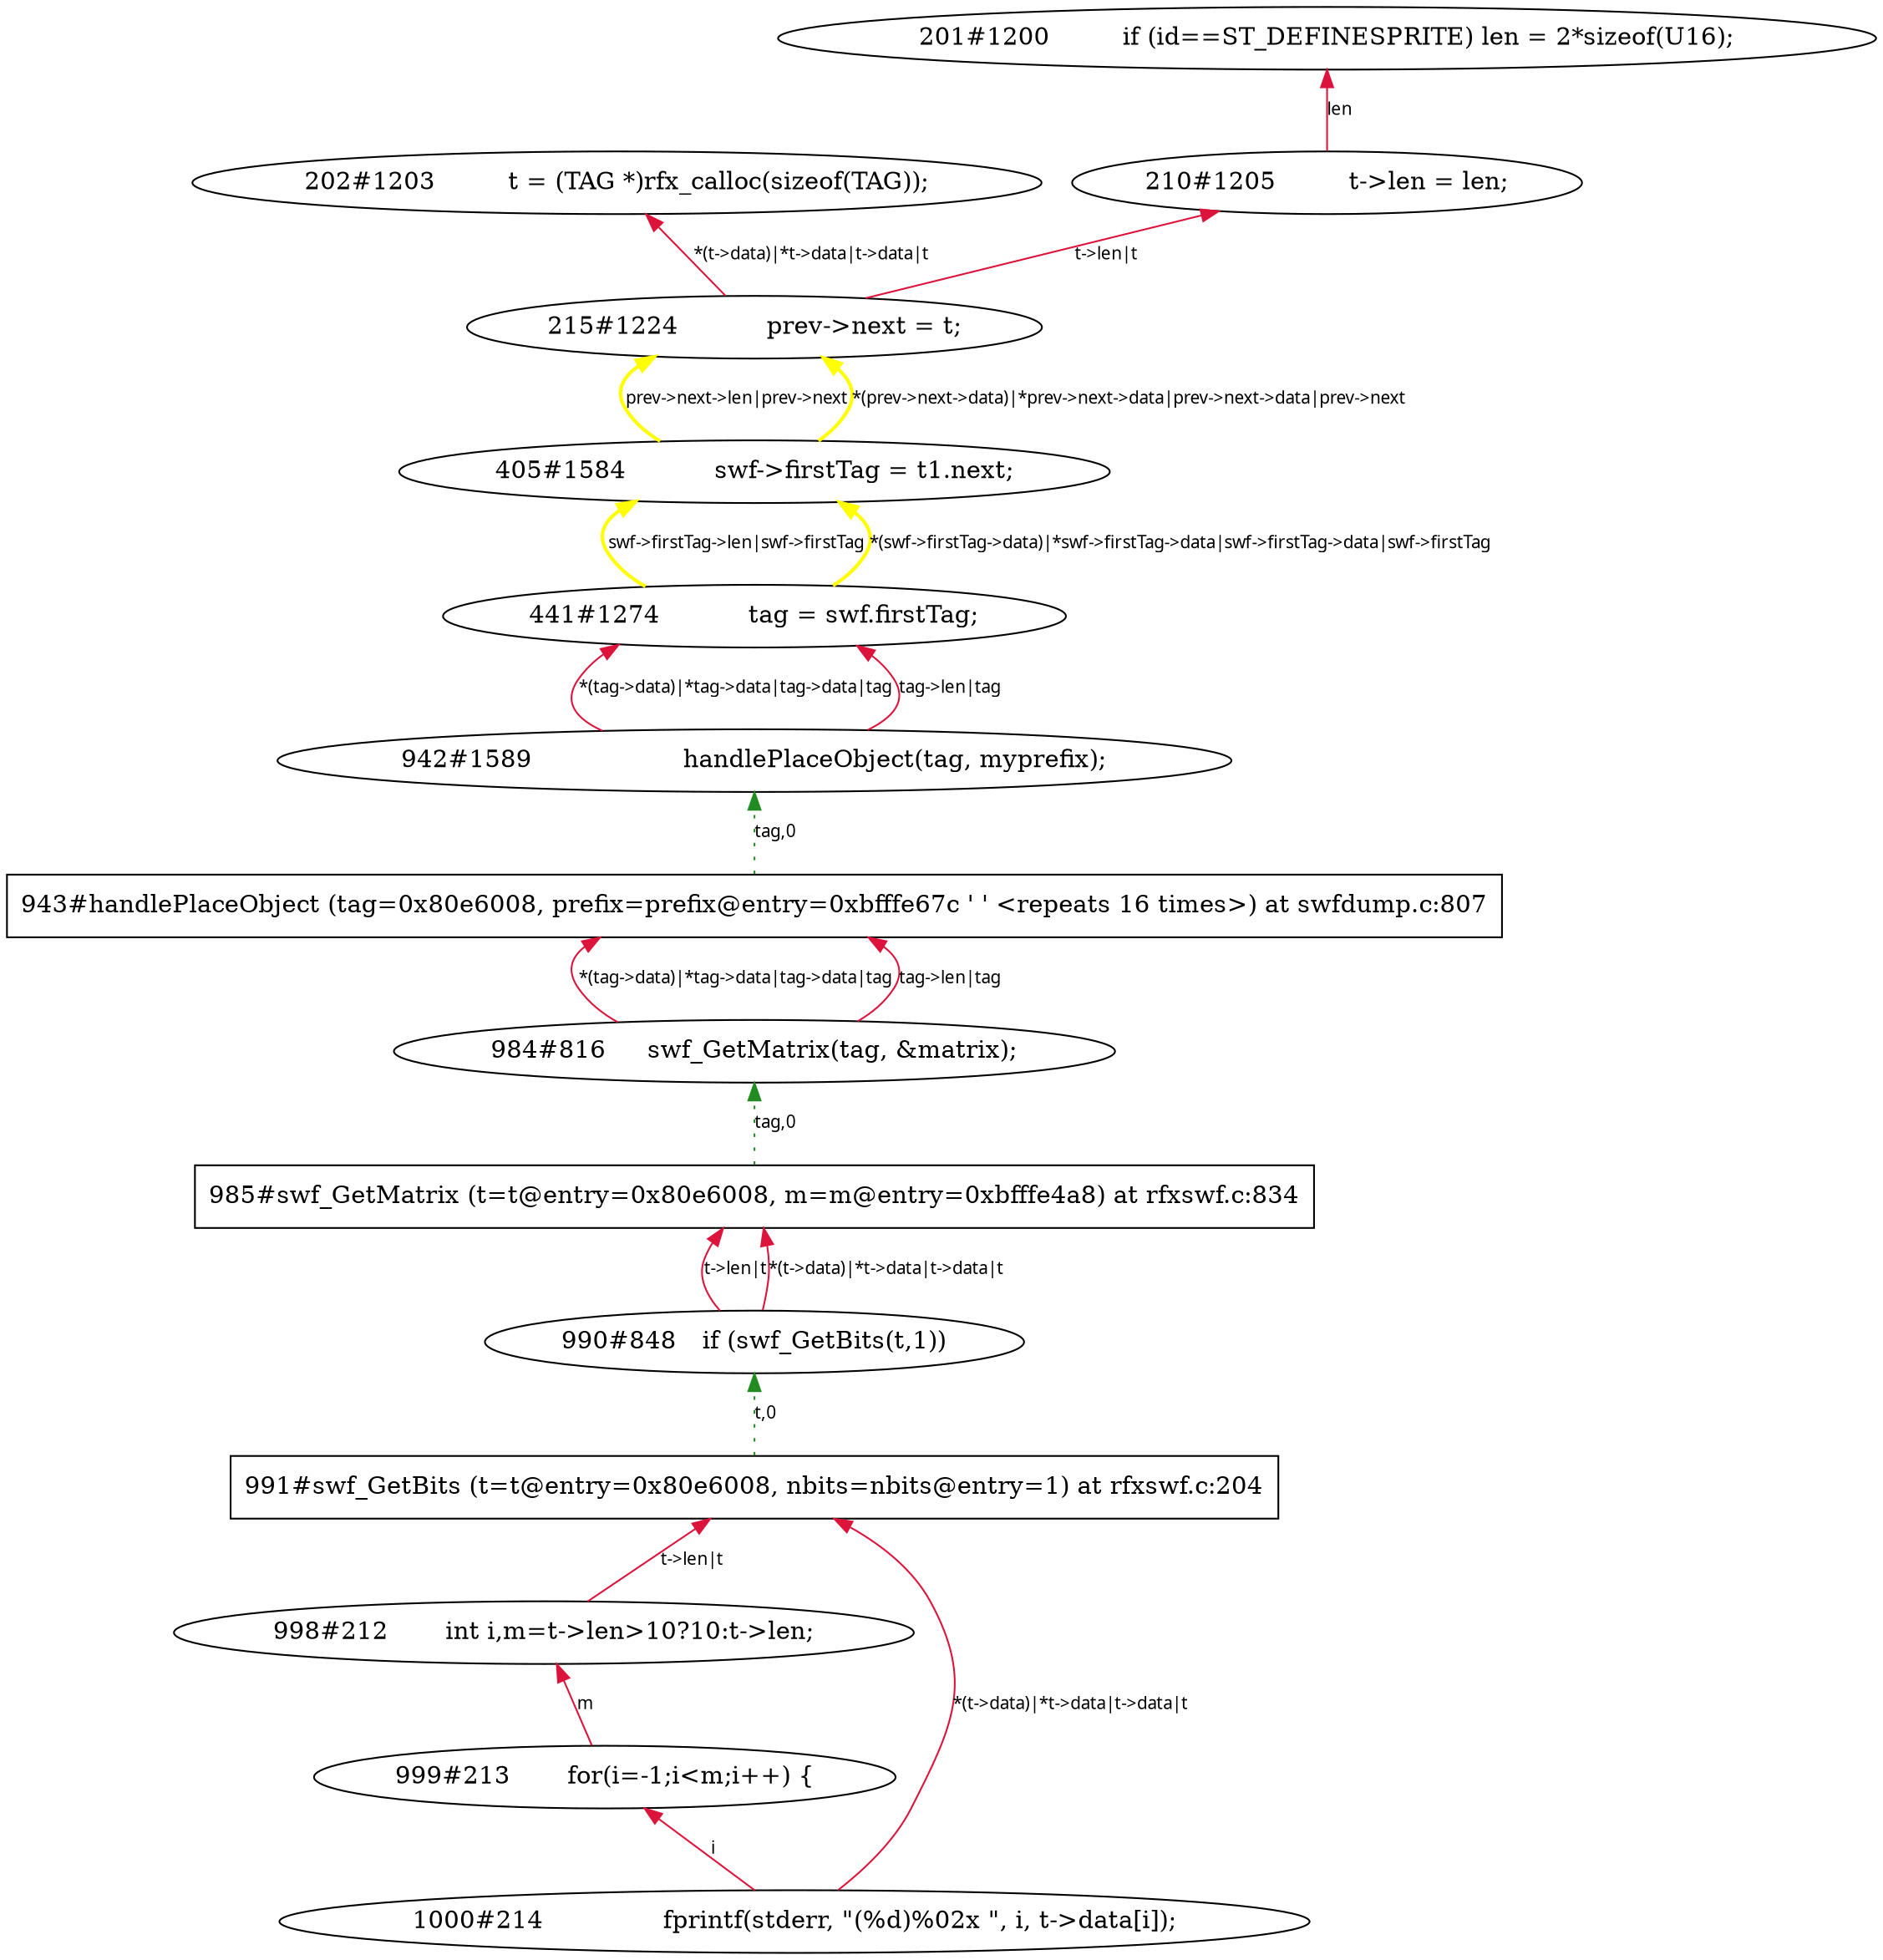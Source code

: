 digraph tiantgraph{
rankdir="BT";
"998#212	      int i,m=t->len>10?10:t->len;";
"999#213	      for(i=-1;i<m;i++) \{";
"1000#214	        fprintf(stderr, \"(%d)%02x \", i, t->data[i]);";
"201#1200	  if (id==ST_DEFINESPRITE) len = 2*sizeof(U16);";
"202#1203	  t = (TAG *)rfx_calloc(sizeof(TAG));";
"210#1205	  t->len = len;";
"942#1589		    handlePlaceObject(tag, myprefix);";
"943#handlePlaceObject (tag=0x80e6008, prefix=prefix@entry=0xbfffe67c ' ' <repeats 16 times>) at swfdump.c:807"[shape="record"];
"441#1274	    tag = swf.firstTag;";
"405#1584	    swf->firstTag = t1.next;";
"215#1224	    prev->next = t;";
"984#816	    swf_GetMatrix(tag, &matrix);";
"985#swf_GetMatrix (t=t@entry=0x80e6008, m=m@entry=0xbfffe4a8) at rfxswf.c:834"[shape="record"];
"990#848	  if (swf_GetBits(t,1))";
"991#swf_GetBits (t=t@entry=0x80e6008, nbits=nbits@entry=1) at rfxswf.c:204"[shape="record"];
edge [fontname = "Verdana", fontsize = 10, color="crimson", style="solid"];
"998#212	      int i,m=t->len>10?10:t->len;"->"991#swf_GetBits (t=t@entry=0x80e6008, nbits=nbits@entry=1) at rfxswf.c:204"[label="t->len|t"];
"999#213	      for(i=-1;i<m;i++) \{"->"998#212	      int i,m=t->len>10?10:t->len;"[label="m"];
"1000#214	        fprintf(stderr, \"(%d)%02x \", i, t->data[i]);"->"991#swf_GetBits (t=t@entry=0x80e6008, nbits=nbits@entry=1) at rfxswf.c:204"[label="*(t->data)|*t->data|t->data|t"];
"1000#214	        fprintf(stderr, \"(%d)%02x \", i, t->data[i]);"->"999#213	      for(i=-1;i<m;i++) \{"[label="i"];
"942#1589		    handlePlaceObject(tag, myprefix);"->"441#1274	    tag = swf.firstTag;"[label="*(tag->data)|*tag->data|tag->data|tag"];
"942#1589		    handlePlaceObject(tag, myprefix);"->"441#1274	    tag = swf.firstTag;"[label="tag->len|tag"];
"210#1205	  t->len = len;"->"201#1200	  if (id==ST_DEFINESPRITE) len = 2*sizeof(U16);"[label="len"];
"215#1224	    prev->next = t;"->"210#1205	  t->len = len;"[label="t->len|t"];
"215#1224	    prev->next = t;"->"202#1203	  t = (TAG *)rfx_calloc(sizeof(TAG));"[label="*(t->data)|*t->data|t->data|t"];
"984#816	    swf_GetMatrix(tag, &matrix);"->"943#handlePlaceObject (tag=0x80e6008, prefix=prefix@entry=0xbfffe67c ' ' <repeats 16 times>) at swfdump.c:807"[label="*(tag->data)|*tag->data|tag->data|tag"];
"984#816	    swf_GetMatrix(tag, &matrix);"->"943#handlePlaceObject (tag=0x80e6008, prefix=prefix@entry=0xbfffe67c ' ' <repeats 16 times>) at swfdump.c:807"[label="tag->len|tag"];
"990#848	  if (swf_GetBits(t,1))"->"985#swf_GetMatrix (t=t@entry=0x80e6008, m=m@entry=0xbfffe4a8) at rfxswf.c:834"[label="t->len|t"];
"990#848	  if (swf_GetBits(t,1))"->"985#swf_GetMatrix (t=t@entry=0x80e6008, m=m@entry=0xbfffe4a8) at rfxswf.c:834"[label="*(t->data)|*t->data|t->data|t"];
"441#1274	    tag = swf.firstTag;"->"405#1584	    swf->firstTag = t1.next;"[label="swf->firstTag->len|swf->firstTag",style="bold", color="yellow"];
"441#1274	    tag = swf.firstTag;"->"405#1584	    swf->firstTag = t1.next;"[label="*(swf->firstTag->data)|*swf->firstTag->data|swf->firstTag->data|swf->firstTag",style="bold", color="yellow"];
"405#1584	    swf->firstTag = t1.next;"->"215#1224	    prev->next = t;"[label="prev->next->len|prev->next",style="bold", color="yellow"];
"405#1584	    swf->firstTag = t1.next;"->"215#1224	    prev->next = t;"[label="*(prev->next->data)|*prev->next->data|prev->next->data|prev->next",style="bold", color="yellow"];
"985#swf_GetMatrix (t=t@entry=0x80e6008, m=m@entry=0xbfffe4a8) at rfxswf.c:834"->"984#816	    swf_GetMatrix(tag, &matrix);"[label="tag,0",style="dotted", color="forestgreen"];
"943#handlePlaceObject (tag=0x80e6008, prefix=prefix@entry=0xbfffe67c ' ' <repeats 16 times>) at swfdump.c:807"->"942#1589		    handlePlaceObject(tag, myprefix);"[label="tag,0",style="dotted", color="forestgreen"];
"991#swf_GetBits (t=t@entry=0x80e6008, nbits=nbits@entry=1) at rfxswf.c:204"->"990#848	  if (swf_GetBits(t,1))"[label="t,0",style="dotted", color="forestgreen"];
}